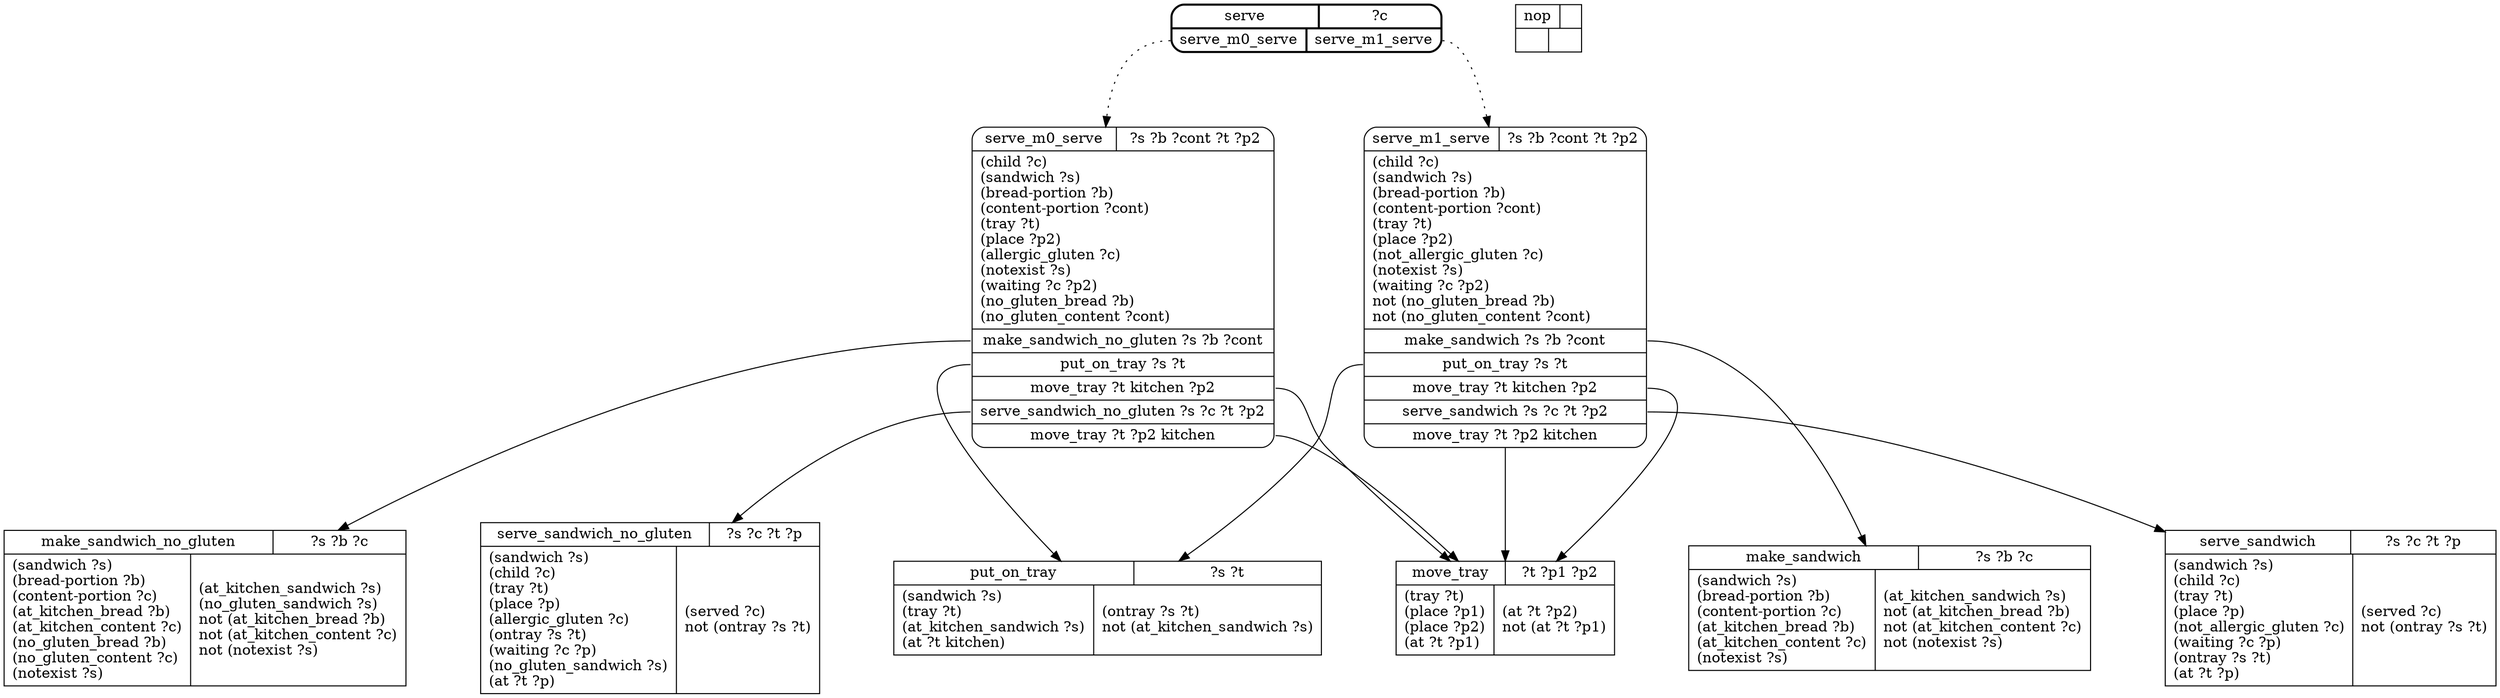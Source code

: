 // Generated by Hype
digraph "child-snack" {
  nodesep=1
  ranksep=1
  // Operators
  node [shape=record]
  "make_sandwich_no_gluten" [
    label="{{\N|?s ?b ?c}|{(sandwich ?s)\l(bread-portion ?b)\l(content-portion ?c)\l(at_kitchen_bread ?b)\l(at_kitchen_content ?c)\l(no_gluten_bread ?b)\l(no_gluten_content ?c)\l(notexist ?s)\l|(at_kitchen_sandwich ?s)\l(no_gluten_sandwich ?s)\lnot (at_kitchen_bread ?b)\lnot (at_kitchen_content ?c)\lnot (notexist ?s)\l}}"
  ]
  "make_sandwich" [
    label="{{\N|?s ?b ?c}|{(sandwich ?s)\l(bread-portion ?b)\l(content-portion ?c)\l(at_kitchen_bread ?b)\l(at_kitchen_content ?c)\l(notexist ?s)\l|(at_kitchen_sandwich ?s)\lnot (at_kitchen_bread ?b)\lnot (at_kitchen_content ?c)\lnot (notexist ?s)\l}}"
  ]
  "put_on_tray" [
    label="{{\N|?s ?t}|{(sandwich ?s)\l(tray ?t)\l(at_kitchen_sandwich ?s)\l(at ?t kitchen)\l|(ontray ?s ?t)\lnot (at_kitchen_sandwich ?s)\l}}"
  ]
  "serve_sandwich_no_gluten" [
    label="{{\N|?s ?c ?t ?p}|{(sandwich ?s)\l(child ?c)\l(tray ?t)\l(place ?p)\l(allergic_gluten ?c)\l(ontray ?s ?t)\l(waiting ?c ?p)\l(no_gluten_sandwich ?s)\l(at ?t ?p)\l|(served ?c)\lnot (ontray ?s ?t)\l}}"
  ]
  "serve_sandwich" [
    label="{{\N|?s ?c ?t ?p}|{(sandwich ?s)\l(child ?c)\l(tray ?t)\l(place ?p)\l(not_allergic_gluten ?c)\l(waiting ?c ?p)\l(ontray ?s ?t)\l(at ?t ?p)\l|(served ?c)\lnot (ontray ?s ?t)\l}}"
  ]
  "move_tray" [
    label="{{\N|?t ?p1 ?p2}|{(tray ?t)\l(place ?p1)\l(place ?p2)\l(at ?t ?p1)\l|(at ?t ?p2)\lnot (at ?t ?p1)\l}}"
  ]
  "nop" [
    label="{{\N|}|{|}}"
  ]
  // Methods
  node [shape=Mrecord]
  "serve" [
    style=bold
    label="{{\N|?c}|{<0>serve_m0_serve|<1>serve_m1_serve}}"
  ]
  "serve_m0_serve" [
    label="{{\N|?s ?b ?cont ?t ?p2}|(child ?c)\l(sandwich ?s)\l(bread-portion ?b)\l(content-portion ?cont)\l(tray ?t)\l(place ?p2)\l(allergic_gluten ?c)\l(notexist ?s)\l(waiting ?c ?p2)\l(no_gluten_bread ?b)\l(no_gluten_content ?cont)\l|<0>make_sandwich_no_gluten ?s ?b ?cont|<1>put_on_tray ?s ?t|<2>move_tray ?t kitchen ?p2|<3>serve_sandwich_no_gluten ?s ?c ?t ?p2|<4>move_tray ?t ?p2 kitchen}"
  ]
  "serve":0 -> "serve_m0_serve" [style=dotted]
  "serve_m0_serve":0 -> "make_sandwich_no_gluten"
  "serve_m0_serve":1 -> "put_on_tray"
  "serve_m0_serve":2 -> "move_tray"
  "serve_m0_serve":3 -> "serve_sandwich_no_gluten"
  "serve_m0_serve":4 -> "move_tray"
  "serve_m1_serve" [
    label="{{\N|?s ?b ?cont ?t ?p2}|(child ?c)\l(sandwich ?s)\l(bread-portion ?b)\l(content-portion ?cont)\l(tray ?t)\l(place ?p2)\l(not_allergic_gluten ?c)\l(notexist ?s)\l(waiting ?c ?p2)\lnot (no_gluten_bread ?b)\lnot (no_gluten_content ?cont)\l|<0>make_sandwich ?s ?b ?cont|<1>put_on_tray ?s ?t|<2>move_tray ?t kitchen ?p2|<3>serve_sandwich ?s ?c ?t ?p2|<4>move_tray ?t ?p2 kitchen}"
  ]
  "serve":1 -> "serve_m1_serve" [style=dotted]
  "serve_m1_serve":0 -> "make_sandwich"
  "serve_m1_serve":1 -> "put_on_tray"
  "serve_m1_serve":2 -> "move_tray"
  "serve_m1_serve":3 -> "serve_sandwich"
  "serve_m1_serve":4 -> "move_tray"
}